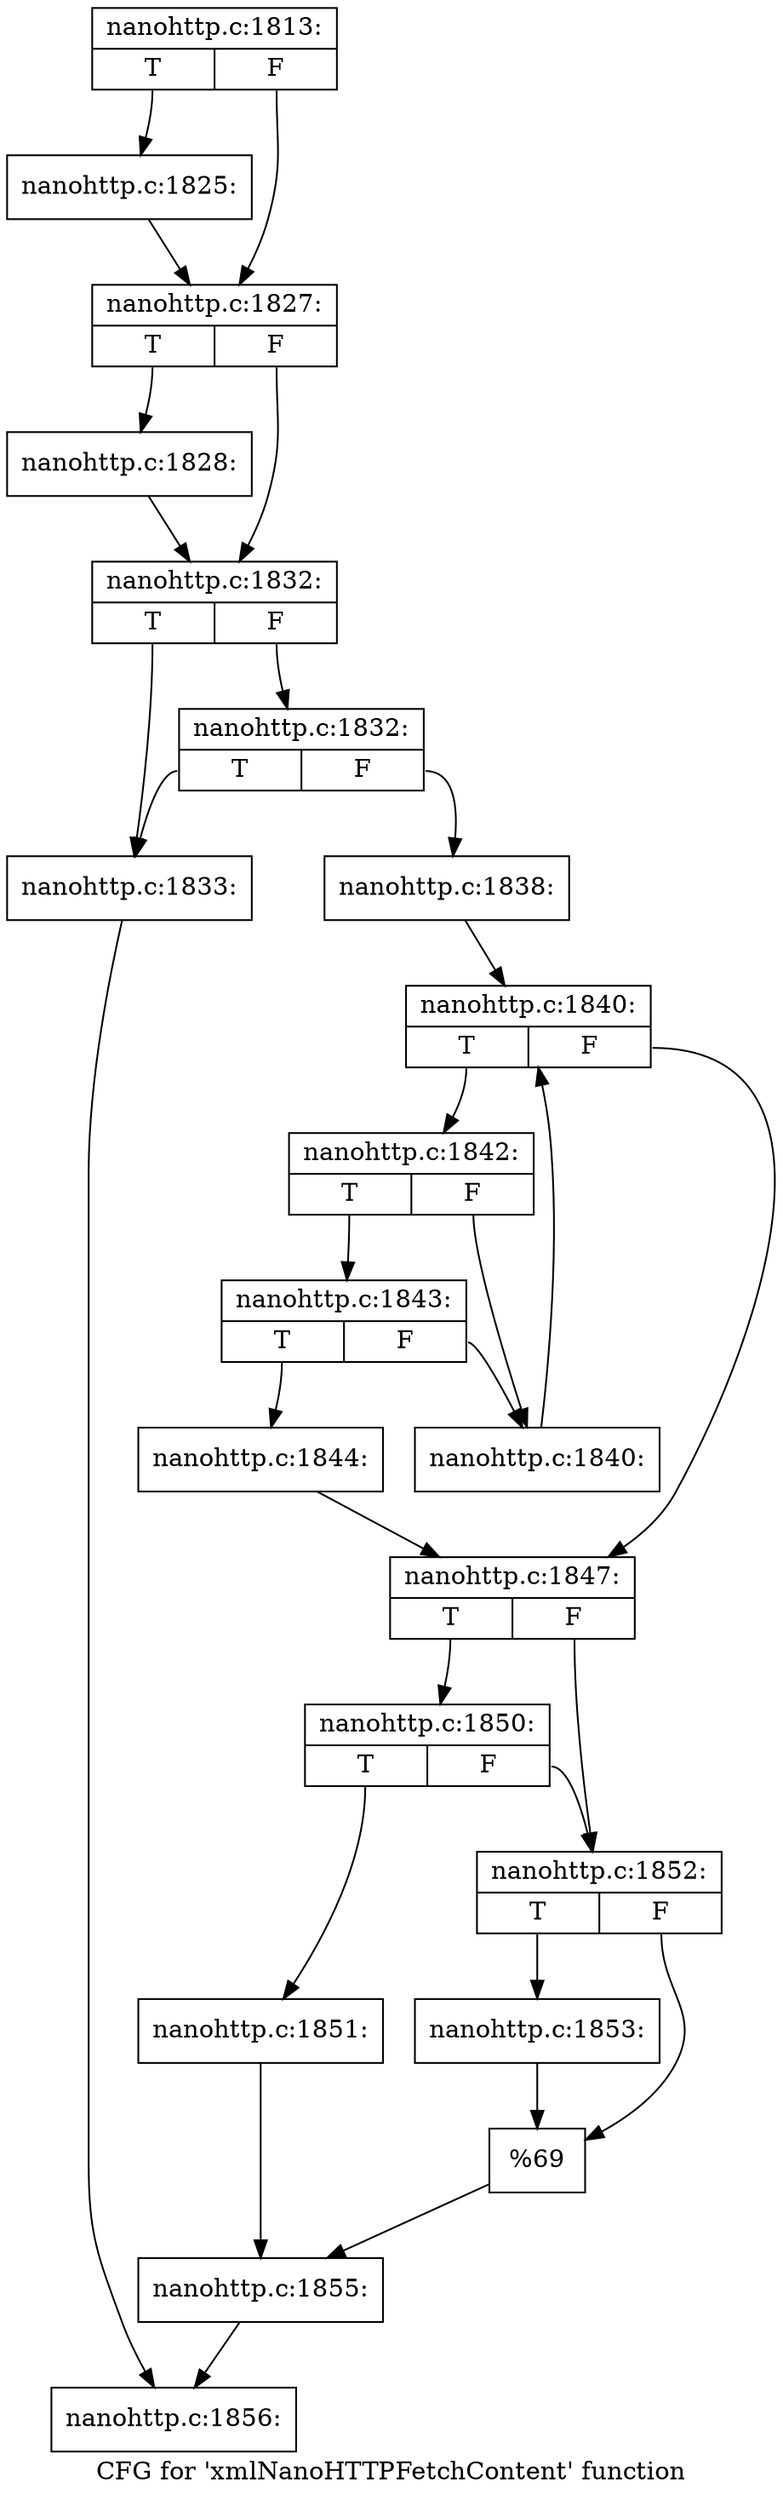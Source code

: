 digraph "CFG for 'xmlNanoHTTPFetchContent' function" {
	label="CFG for 'xmlNanoHTTPFetchContent' function";

	Node0x44d8530 [shape=record,label="{nanohttp.c:1813:|{<s0>T|<s1>F}}"];
	Node0x44d8530:s0 -> Node0x44dab10;
	Node0x44d8530:s1 -> Node0x44dab60;
	Node0x44dab10 [shape=record,label="{nanohttp.c:1825:}"];
	Node0x44dab10 -> Node0x44dab60;
	Node0x44dab60 [shape=record,label="{nanohttp.c:1827:|{<s0>T|<s1>F}}"];
	Node0x44dab60:s0 -> Node0x44db050;
	Node0x44dab60:s1 -> Node0x44db0a0;
	Node0x44db050 [shape=record,label="{nanohttp.c:1828:}"];
	Node0x44db050 -> Node0x44db0a0;
	Node0x44db0a0 [shape=record,label="{nanohttp.c:1832:|{<s0>T|<s1>F}}"];
	Node0x44db0a0:s0 -> Node0x44db560;
	Node0x44db0a0:s1 -> Node0x44db600;
	Node0x44db600 [shape=record,label="{nanohttp.c:1832:|{<s0>T|<s1>F}}"];
	Node0x44db600:s0 -> Node0x44db560;
	Node0x44db600:s1 -> Node0x44db5b0;
	Node0x44db560 [shape=record,label="{nanohttp.c:1833:}"];
	Node0x44db560 -> Node0x443dd70;
	Node0x44db5b0 [shape=record,label="{nanohttp.c:1838:}"];
	Node0x44db5b0 -> Node0x44dc820;
	Node0x44dc820 [shape=record,label="{nanohttp.c:1840:|{<s0>T|<s1>F}}"];
	Node0x44dc820:s0 -> Node0x44dcd50;
	Node0x44dc820:s1 -> Node0x44dca60;
	Node0x44dcd50 [shape=record,label="{nanohttp.c:1842:|{<s0>T|<s1>F}}"];
	Node0x44dcd50:s0 -> Node0x44dd1d0;
	Node0x44dcd50:s1 -> Node0x44dd180;
	Node0x44dd1d0 [shape=record,label="{nanohttp.c:1843:|{<s0>T|<s1>F}}"];
	Node0x44dd1d0:s0 -> Node0x44dd130;
	Node0x44dd1d0:s1 -> Node0x44dd180;
	Node0x44dd130 [shape=record,label="{nanohttp.c:1844:}"];
	Node0x44dd130 -> Node0x44dca60;
	Node0x44dd180 [shape=record,label="{nanohttp.c:1840:}"];
	Node0x44dd180 -> Node0x44dc820;
	Node0x44dca60 [shape=record,label="{nanohttp.c:1847:|{<s0>T|<s1>F}}"];
	Node0x44dca60:s0 -> Node0x44de150;
	Node0x44dca60:s1 -> Node0x44de100;
	Node0x44de150 [shape=record,label="{nanohttp.c:1850:|{<s0>T|<s1>F}}"];
	Node0x44de150:s0 -> Node0x44de060;
	Node0x44de150:s1 -> Node0x44de100;
	Node0x44de060 [shape=record,label="{nanohttp.c:1851:}"];
	Node0x44de060 -> Node0x44de0b0;
	Node0x44de100 [shape=record,label="{nanohttp.c:1852:|{<s0>T|<s1>F}}"];
	Node0x44de100:s0 -> Node0x44dead0;
	Node0x44de100:s1 -> Node0x44deb20;
	Node0x44dead0 [shape=record,label="{nanohttp.c:1853:}"];
	Node0x44dead0 -> Node0x44deb20;
	Node0x44deb20 [shape=record,label="{%69}"];
	Node0x44deb20 -> Node0x44de0b0;
	Node0x44de0b0 [shape=record,label="{nanohttp.c:1855:}"];
	Node0x44de0b0 -> Node0x443dd70;
	Node0x443dd70 [shape=record,label="{nanohttp.c:1856:}"];
}
